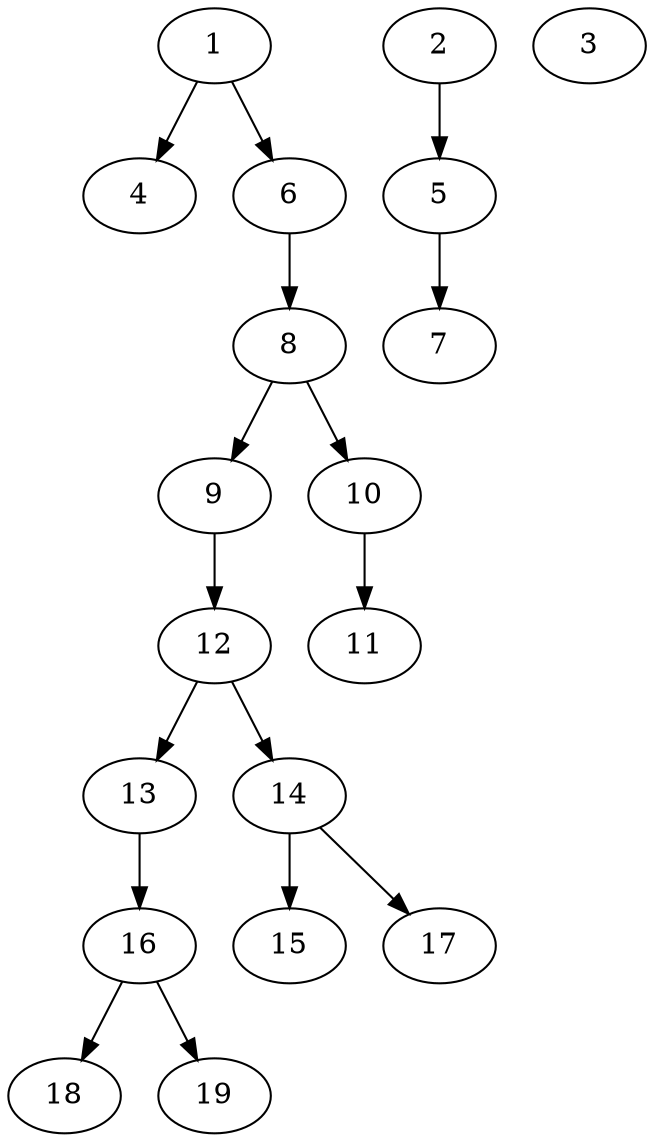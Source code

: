 // DAG (tier=1-easy, mode=data, n=19, ccr=0.336, fat=0.454, density=0.249, regular=0.656, jump=0.042, mindata=1048576, maxdata=8388608)
// DAG automatically generated by daggen at Sun Aug 24 16:33:33 2025
// /home/ermia/Project/Environments/daggen/bin/daggen --dot --ccr 0.336 --fat 0.454 --regular 0.656 --density 0.249 --jump 0.042 --mindata 1048576 --maxdata 8388608 -n 19 
digraph G {
  1 [size="189679622233935314944", alpha="0.02", expect_size="94839811116967657472"]
  1 -> 4 [size ="264101238407168"]
  1 -> 6 [size ="264101238407168"]
  2 [size="177792533357705216", alpha="0.00", expect_size="88896266678852608"]
  2 -> 5 [size ="117776131817472"]
  3 [size="3763337703316258816", alpha="0.15", expect_size="1881668851658129408"]
  4 [size="8349557297543082", alpha="0.03", expect_size="4174778648771541"]
  5 [size="135535221678664320", alpha="0.02", expect_size="67767610839332160"]
  5 -> 7 [size ="67136051478528"]
  6 [size="1584029421407306", alpha="0.18", expect_size="792014710703653"]
  6 -> 8 [size ="103348489420800"]
  7 [size="16946555620893146", alpha="0.18", expect_size="8473277810446573"]
  8 [size="22457383136790532", alpha="0.08", expect_size="11228691568395266"]
  8 -> 9 [size ="362975772803072"]
  8 -> 10 [size ="362975772803072"]
  9 [size="435458840859133345792", alpha="0.05", expect_size="217729420429566672896"]
  9 -> 12 [size ="459608510431232"]
  10 [size="1000682020573998208", alpha="0.20", expect_size="500341010286999104"]
  10 -> 11 [size ="476779294752768"]
  11 [size="7703794862399092", alpha="0.18", expect_size="3851897431199546"]
  12 [size="51614472542821023744", alpha="0.12", expect_size="25807236271410511872"]
  12 -> 13 [size ="110901558509568"]
  12 -> 14 [size ="110901558509568"]
  13 [size="137219465238200451072", alpha="0.18", expect_size="68609732619100225536"]
  13 -> 16 [size ="212830468964352"]
  14 [size="312217698304000000000", alpha="0.12", expect_size="156108849152000000000"]
  14 -> 15 [size ="368181248000000"]
  14 -> 17 [size ="368181248000000"]
  15 [size="1003158066372373120", alpha="0.13", expect_size="501579033186186560"]
  16 [size="18300120421112708", alpha="0.13", expect_size="9150060210556354"]
  16 -> 18 [size ="337930115612672"]
  16 -> 19 [size ="337930115612672"]
  17 [size="25810050256673439744", alpha="0.03", expect_size="12905025128336719872"]
  18 [size="41417741796636720", alpha="0.02", expect_size="20708870898318360"]
  19 [size="47070281308385050624", alpha="0.14", expect_size="23535140654192525312"]
}